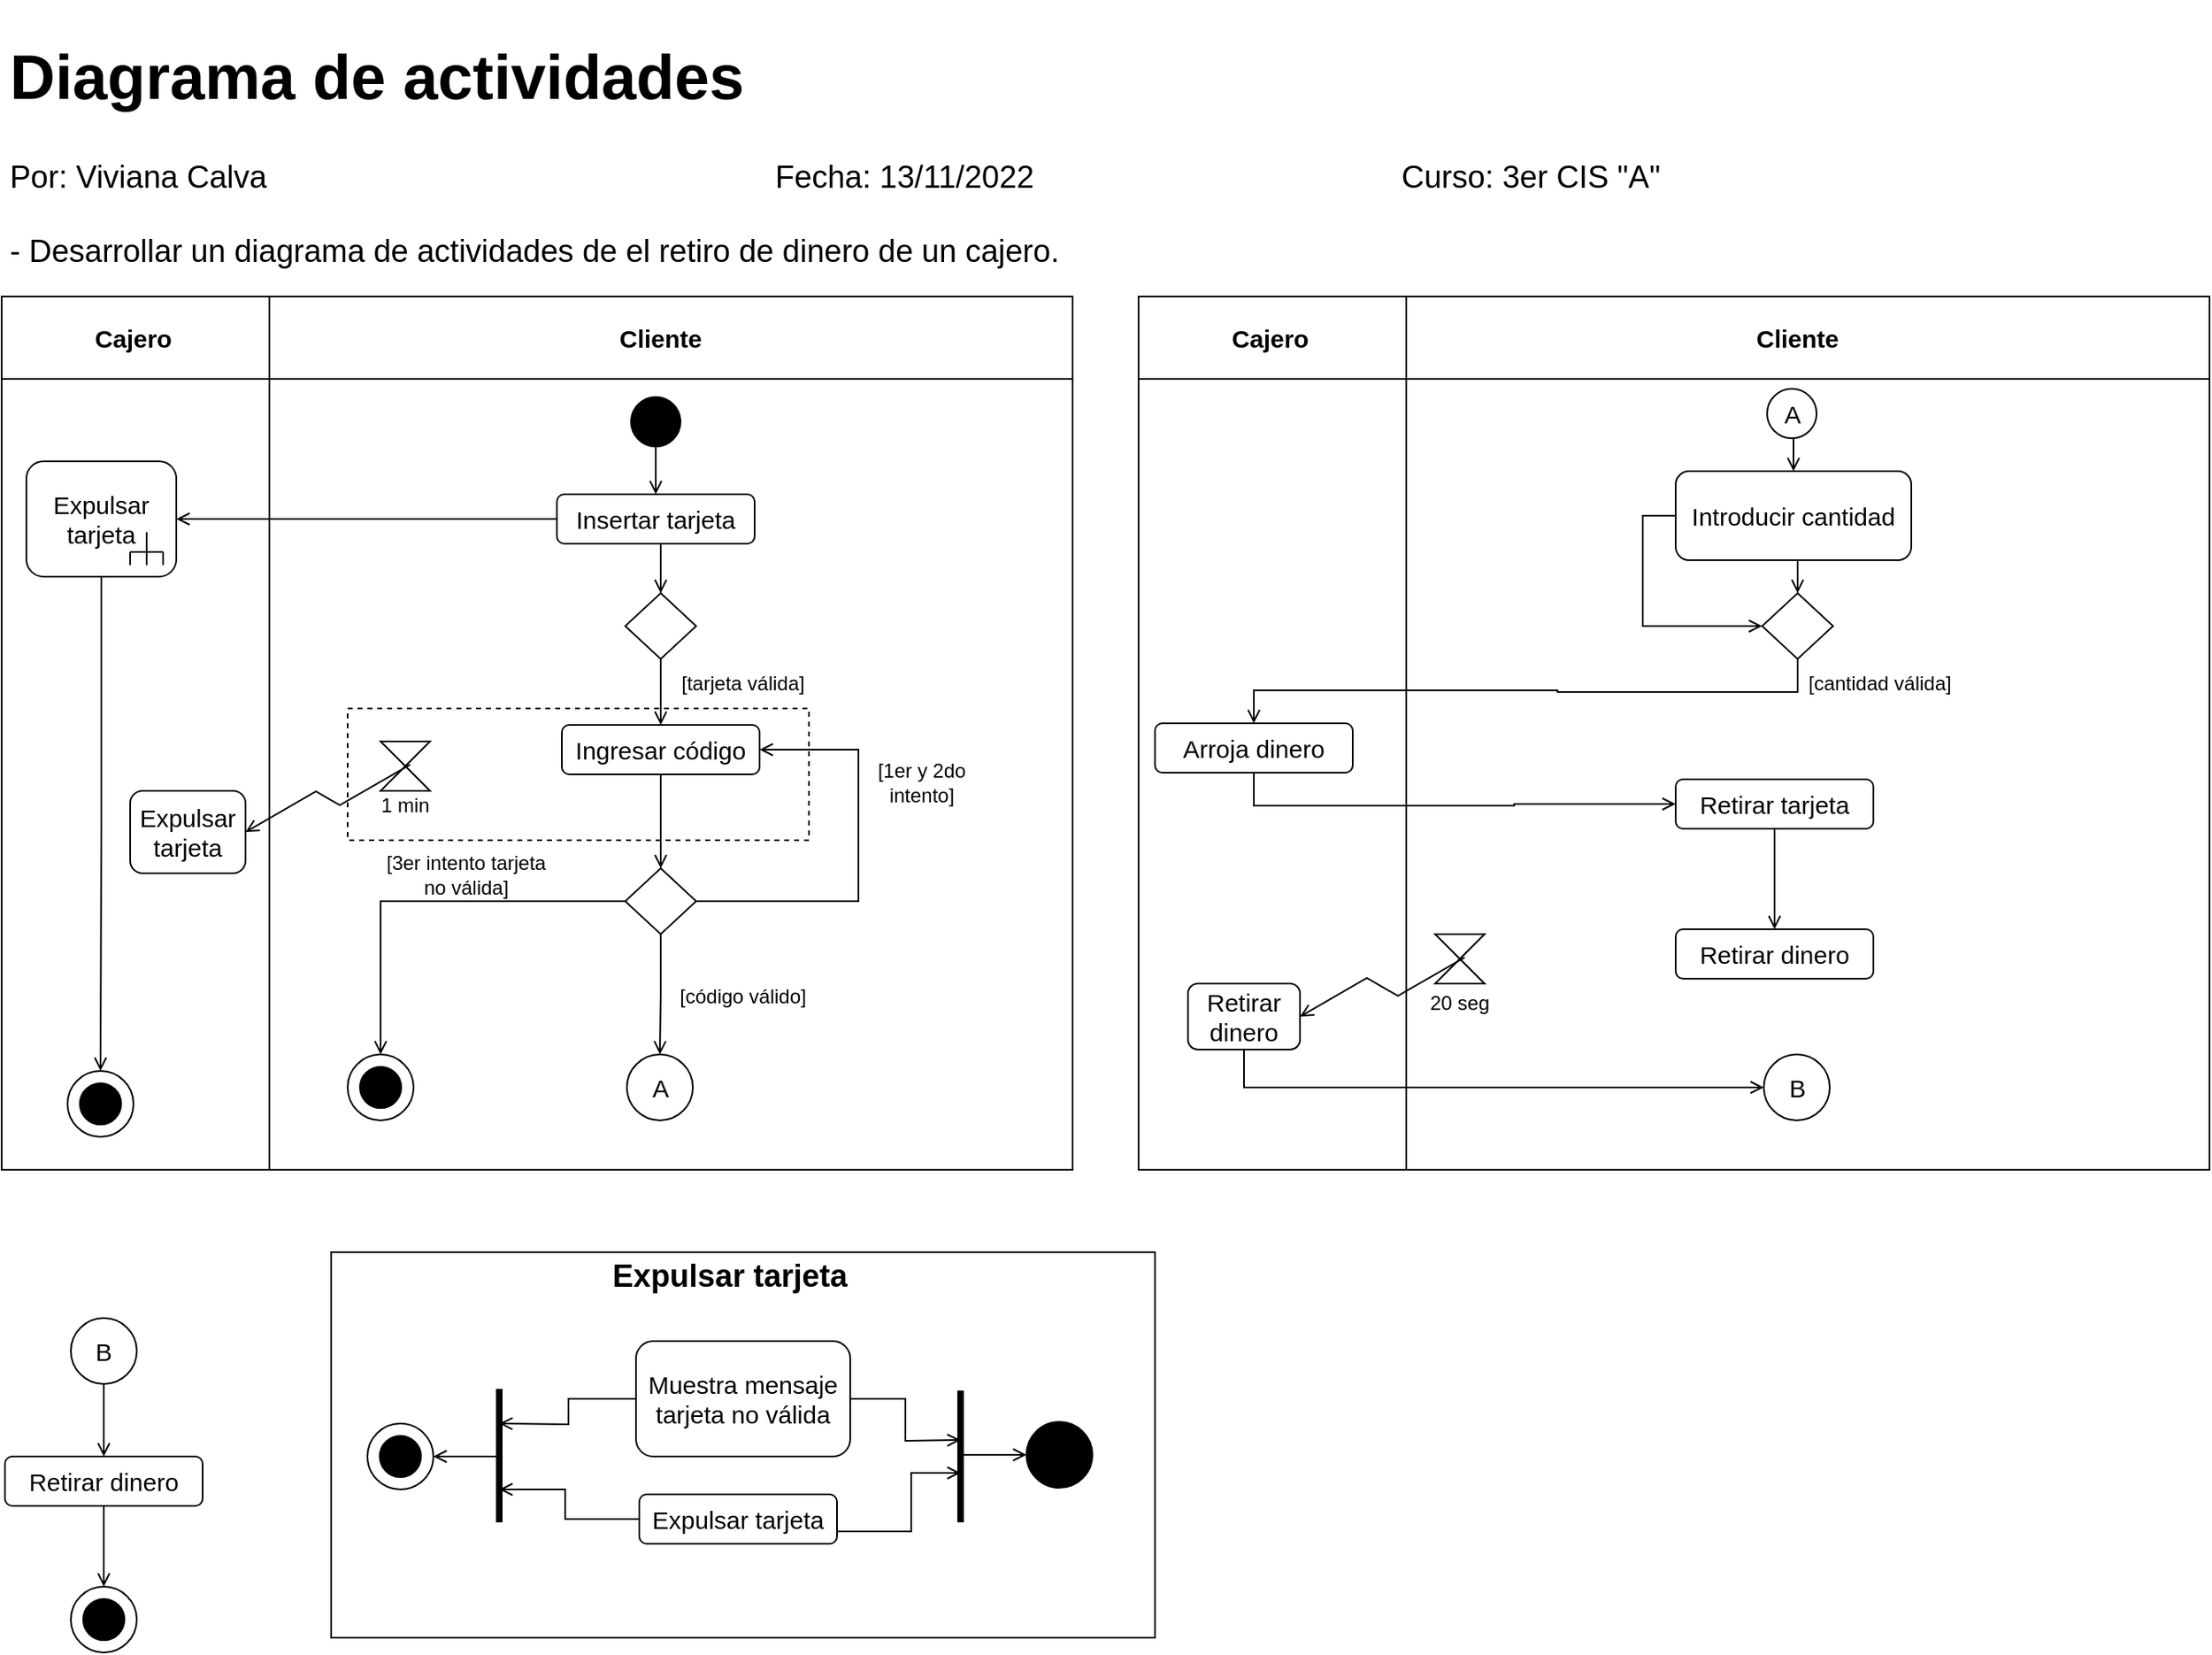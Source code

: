 <mxfile version="20.5.3" type="device"><diagram id="ZjhxJsYfaC6w-3zy0Nwu" name="Página-1"><mxGraphModel dx="1426" dy="771" grid="1" gridSize="10" guides="1" tooltips="1" connect="1" arrows="1" fold="1" page="1" pageScale="1" pageWidth="827" pageHeight="1169" math="0" shadow="0"><root><mxCell id="0"/><mxCell id="1" parent="0"/><mxCell id="sxu5IOwyB_eWHNxrXeYi-167" value="" style="rounded=0;whiteSpace=wrap;html=1;fillStyle=auto;fontSize=12;fillColor=none;" vertex="1" parent="1"><mxGeometry x="410" y="760" width="500" height="234" as="geometry"/></mxCell><mxCell id="sxu5IOwyB_eWHNxrXeYi-146" value="" style="rounded=0;whiteSpace=wrap;html=1;fillStyle=auto;fontSize=12;fillColor=none;dashed=1;" vertex="1" parent="1"><mxGeometry x="920" y="539" width="550" height="151" as="geometry"/></mxCell><mxCell id="sxu5IOwyB_eWHNxrXeYi-10" value="" style="group" vertex="1" connectable="0" parent="1"><mxGeometry x="210" y="180" width="650" height="530" as="geometry"/></mxCell><mxCell id="sxu5IOwyB_eWHNxrXeYi-3" value="" style="rounded=0;whiteSpace=wrap;html=1;fontSize=15;" vertex="1" parent="sxu5IOwyB_eWHNxrXeYi-10"><mxGeometry width="650" height="530" as="geometry"/></mxCell><mxCell id="sxu5IOwyB_eWHNxrXeYi-6" value="" style="rounded=0;whiteSpace=wrap;html=1;fontSize=15;" vertex="1" parent="sxu5IOwyB_eWHNxrXeYi-10"><mxGeometry width="650" height="50" as="geometry"/></mxCell><mxCell id="sxu5IOwyB_eWHNxrXeYi-7" value="Cajero" style="text;html=1;strokeColor=none;fillColor=none;align=center;verticalAlign=middle;whiteSpace=wrap;rounded=0;fontStyle=1;fontSize=15;" vertex="1" parent="sxu5IOwyB_eWHNxrXeYi-10"><mxGeometry x="50" y="10" width="60" height="30" as="geometry"/></mxCell><mxCell id="sxu5IOwyB_eWHNxrXeYi-8" value="Cliente" style="text;html=1;strokeColor=none;fillColor=none;align=center;verticalAlign=middle;whiteSpace=wrap;rounded=0;fontStyle=1;fontSize=15;" vertex="1" parent="sxu5IOwyB_eWHNxrXeYi-10"><mxGeometry x="370" y="10" width="60" height="30" as="geometry"/></mxCell><mxCell id="sxu5IOwyB_eWHNxrXeYi-9" value="" style="endArrow=none;html=1;rounded=0;fontSize=15;entryX=0.25;entryY=0;entryDx=0;entryDy=0;exitX=0.25;exitY=1;exitDx=0;exitDy=0;" edge="1" parent="sxu5IOwyB_eWHNxrXeYi-10" source="sxu5IOwyB_eWHNxrXeYi-3" target="sxu5IOwyB_eWHNxrXeYi-6"><mxGeometry width="50" height="50" relative="1" as="geometry"><mxPoint x="160" y="280" as="sourcePoint"/><mxPoint x="210" y="230" as="targetPoint"/></mxGeometry></mxCell><mxCell id="sxu5IOwyB_eWHNxrXeYi-20" style="edgeStyle=orthogonalEdgeStyle;rounded=0;orthogonalLoop=1;jettySize=auto;html=1;exitX=0.5;exitY=1;exitDx=0;exitDy=0;fontSize=15;endArrow=open;endFill=0;" edge="1" parent="sxu5IOwyB_eWHNxrXeYi-10" source="sxu5IOwyB_eWHNxrXeYi-11" target="sxu5IOwyB_eWHNxrXeYi-14"><mxGeometry relative="1" as="geometry"/></mxCell><mxCell id="sxu5IOwyB_eWHNxrXeYi-11" value="" style="ellipse;whiteSpace=wrap;html=1;aspect=fixed;fontSize=15;fillStyle=solid;fillColor=#000000;" vertex="1" parent="sxu5IOwyB_eWHNxrXeYi-10"><mxGeometry x="382" y="61" width="30" height="30" as="geometry"/></mxCell><mxCell id="sxu5IOwyB_eWHNxrXeYi-24" style="edgeStyle=orthogonalEdgeStyle;rounded=0;orthogonalLoop=1;jettySize=auto;html=1;exitX=0.5;exitY=1;exitDx=0;exitDy=0;fontSize=15;endArrow=open;endFill=0;" edge="1" parent="sxu5IOwyB_eWHNxrXeYi-10" source="sxu5IOwyB_eWHNxrXeYi-13" target="sxu5IOwyB_eWHNxrXeYi-15"><mxGeometry relative="1" as="geometry"/></mxCell><mxCell id="sxu5IOwyB_eWHNxrXeYi-13" value="" style="rhombus;whiteSpace=wrap;html=1;fillStyle=solid;fontSize=15;fillColor=none;" vertex="1" parent="sxu5IOwyB_eWHNxrXeYi-10"><mxGeometry x="378.5" y="180" width="43" height="40" as="geometry"/></mxCell><mxCell id="sxu5IOwyB_eWHNxrXeYi-23" style="edgeStyle=orthogonalEdgeStyle;rounded=0;orthogonalLoop=1;jettySize=auto;html=1;exitX=0.5;exitY=1;exitDx=0;exitDy=0;entryX=0.5;entryY=0;entryDx=0;entryDy=0;fontSize=15;endArrow=open;endFill=0;" edge="1" parent="sxu5IOwyB_eWHNxrXeYi-10" source="sxu5IOwyB_eWHNxrXeYi-14" target="sxu5IOwyB_eWHNxrXeYi-13"><mxGeometry relative="1" as="geometry"/></mxCell><mxCell id="sxu5IOwyB_eWHNxrXeYi-47" style="edgeStyle=orthogonalEdgeStyle;rounded=0;orthogonalLoop=1;jettySize=auto;html=1;entryX=1;entryY=0.5;entryDx=0;entryDy=0;fontSize=15;endArrow=open;endFill=0;" edge="1" parent="sxu5IOwyB_eWHNxrXeYi-10" source="sxu5IOwyB_eWHNxrXeYi-14" target="sxu5IOwyB_eWHNxrXeYi-18"><mxGeometry relative="1" as="geometry"/></mxCell><mxCell id="sxu5IOwyB_eWHNxrXeYi-14" value="Insertar tarjeta" style="rounded=1;whiteSpace=wrap;html=1;fillStyle=solid;fontSize=15;fillColor=none;" vertex="1" parent="sxu5IOwyB_eWHNxrXeYi-10"><mxGeometry x="337" y="120" width="120" height="30" as="geometry"/></mxCell><mxCell id="sxu5IOwyB_eWHNxrXeYi-25" style="edgeStyle=orthogonalEdgeStyle;rounded=0;orthogonalLoop=1;jettySize=auto;html=1;exitX=0.5;exitY=1;exitDx=0;exitDy=0;fontSize=15;endArrow=open;endFill=0;" edge="1" parent="sxu5IOwyB_eWHNxrXeYi-10" source="sxu5IOwyB_eWHNxrXeYi-15" target="sxu5IOwyB_eWHNxrXeYi-17"><mxGeometry relative="1" as="geometry"/></mxCell><mxCell id="sxu5IOwyB_eWHNxrXeYi-15" value="Ingresar código" style="rounded=1;whiteSpace=wrap;html=1;fillStyle=solid;fontSize=15;fillColor=none;" vertex="1" parent="sxu5IOwyB_eWHNxrXeYi-10"><mxGeometry x="340" y="260" width="120" height="30" as="geometry"/></mxCell><mxCell id="sxu5IOwyB_eWHNxrXeYi-16" value="Expulsar tarjeta" style="rounded=1;whiteSpace=wrap;html=1;fillStyle=solid;fontSize=15;fillColor=none;" vertex="1" parent="sxu5IOwyB_eWHNxrXeYi-10"><mxGeometry x="78" y="300" width="70" height="50" as="geometry"/></mxCell><mxCell id="sxu5IOwyB_eWHNxrXeYi-49" style="edgeStyle=orthogonalEdgeStyle;rounded=0;orthogonalLoop=1;jettySize=auto;html=1;exitX=1;exitY=0.5;exitDx=0;exitDy=0;entryX=1;entryY=0.5;entryDx=0;entryDy=0;fontSize=12;endArrow=open;endFill=0;" edge="1" parent="sxu5IOwyB_eWHNxrXeYi-10" source="sxu5IOwyB_eWHNxrXeYi-17" target="sxu5IOwyB_eWHNxrXeYi-15"><mxGeometry relative="1" as="geometry"><Array as="points"><mxPoint x="520" y="367"/><mxPoint x="520" y="275"/></Array></mxGeometry></mxCell><mxCell id="sxu5IOwyB_eWHNxrXeYi-57" style="edgeStyle=orthogonalEdgeStyle;rounded=0;orthogonalLoop=1;jettySize=auto;html=1;exitX=0;exitY=0.5;exitDx=0;exitDy=0;entryX=0.5;entryY=0;entryDx=0;entryDy=0;fontSize=12;endArrow=open;endFill=0;" edge="1" parent="sxu5IOwyB_eWHNxrXeYi-10" source="sxu5IOwyB_eWHNxrXeYi-17" target="sxu5IOwyB_eWHNxrXeYi-53"><mxGeometry relative="1" as="geometry"/></mxCell><mxCell id="sxu5IOwyB_eWHNxrXeYi-59" style="edgeStyle=orthogonalEdgeStyle;rounded=0;orthogonalLoop=1;jettySize=auto;html=1;exitX=0.5;exitY=1;exitDx=0;exitDy=0;entryX=0.5;entryY=0;entryDx=0;entryDy=0;fontSize=12;endArrow=open;endFill=0;" edge="1" parent="sxu5IOwyB_eWHNxrXeYi-10" source="sxu5IOwyB_eWHNxrXeYi-17" target="sxu5IOwyB_eWHNxrXeYi-58"><mxGeometry relative="1" as="geometry"/></mxCell><mxCell id="sxu5IOwyB_eWHNxrXeYi-17" value="" style="rhombus;whiteSpace=wrap;html=1;fillStyle=solid;fontSize=15;fillColor=none;" vertex="1" parent="sxu5IOwyB_eWHNxrXeYi-10"><mxGeometry x="378.5" y="347" width="43" height="40" as="geometry"/></mxCell><mxCell id="sxu5IOwyB_eWHNxrXeYi-46" style="edgeStyle=orthogonalEdgeStyle;rounded=0;orthogonalLoop=1;jettySize=auto;html=1;entryX=0.5;entryY=0;entryDx=0;entryDy=0;fontSize=15;endArrow=open;endFill=0;" edge="1" parent="sxu5IOwyB_eWHNxrXeYi-10" source="sxu5IOwyB_eWHNxrXeYi-18" target="sxu5IOwyB_eWHNxrXeYi-42"><mxGeometry relative="1" as="geometry"/></mxCell><mxCell id="sxu5IOwyB_eWHNxrXeYi-18" value="Expulsar tarjeta" style="rounded=1;whiteSpace=wrap;html=1;fillStyle=solid;fontSize=15;fillColor=none;" vertex="1" parent="sxu5IOwyB_eWHNxrXeYi-10"><mxGeometry x="15" y="100" width="91" height="70" as="geometry"/></mxCell><mxCell id="sxu5IOwyB_eWHNxrXeYi-41" value="" style="group" vertex="1" connectable="0" parent="sxu5IOwyB_eWHNxrXeYi-10"><mxGeometry x="40" y="470" width="40" height="40" as="geometry"/></mxCell><mxCell id="sxu5IOwyB_eWHNxrXeYi-42" value="" style="ellipse;whiteSpace=wrap;html=1;aspect=fixed;fillStyle=solid;fontSize=15;fillColor=none;" vertex="1" parent="sxu5IOwyB_eWHNxrXeYi-41"><mxGeometry width="40" height="40" as="geometry"/></mxCell><mxCell id="sxu5IOwyB_eWHNxrXeYi-43" value="" style="ellipse;whiteSpace=wrap;html=1;aspect=fixed;fillStyle=solid;fontSize=15;fillColor=#000000;" vertex="1" parent="sxu5IOwyB_eWHNxrXeYi-41"><mxGeometry x="7.5" y="7.5" width="25" height="25" as="geometry"/></mxCell><mxCell id="sxu5IOwyB_eWHNxrXeYi-33" value="" style="group" vertex="1" connectable="0" parent="sxu5IOwyB_eWHNxrXeYi-10"><mxGeometry x="78" y="143" width="20" height="20" as="geometry"/></mxCell><mxCell id="sxu5IOwyB_eWHNxrXeYi-34" value="" style="endArrow=none;html=1;rounded=0;fontSize=15;" edge="1" parent="sxu5IOwyB_eWHNxrXeYi-33"><mxGeometry width="50" height="50" relative="1" as="geometry"><mxPoint x="10" y="20" as="sourcePoint"/><mxPoint x="10" as="targetPoint"/></mxGeometry></mxCell><mxCell id="sxu5IOwyB_eWHNxrXeYi-35" value="" style="endArrow=none;html=1;rounded=0;fontSize=15;" edge="1" parent="sxu5IOwyB_eWHNxrXeYi-33"><mxGeometry width="50" height="50" relative="1" as="geometry"><mxPoint y="12" as="sourcePoint"/><mxPoint x="20" y="12" as="targetPoint"/></mxGeometry></mxCell><mxCell id="sxu5IOwyB_eWHNxrXeYi-36" value="" style="endArrow=none;html=1;rounded=0;fontSize=15;" edge="1" parent="sxu5IOwyB_eWHNxrXeYi-33"><mxGeometry width="50" height="50" relative="1" as="geometry"><mxPoint x="20" y="20" as="sourcePoint"/><mxPoint x="20" y="12" as="targetPoint"/></mxGeometry></mxCell><mxCell id="sxu5IOwyB_eWHNxrXeYi-37" value="" style="endArrow=none;html=1;rounded=0;fontSize=15;" edge="1" parent="sxu5IOwyB_eWHNxrXeYi-33"><mxGeometry width="50" height="50" relative="1" as="geometry"><mxPoint y="20" as="sourcePoint"/><mxPoint y="12" as="targetPoint"/></mxGeometry></mxCell><mxCell id="sxu5IOwyB_eWHNxrXeYi-48" value="[tarjeta válida]" style="text;html=1;strokeColor=none;fillColor=none;align=center;verticalAlign=middle;whiteSpace=wrap;rounded=0;fillStyle=solid;fontSize=12;" vertex="1" parent="sxu5IOwyB_eWHNxrXeYi-10"><mxGeometry x="400" y="220" width="100" height="30" as="geometry"/></mxCell><mxCell id="sxu5IOwyB_eWHNxrXeYi-52" value="" style="group" vertex="1" connectable="0" parent="sxu5IOwyB_eWHNxrXeYi-10"><mxGeometry x="210" y="460" width="40" height="40" as="geometry"/></mxCell><mxCell id="sxu5IOwyB_eWHNxrXeYi-53" value="" style="ellipse;whiteSpace=wrap;html=1;aspect=fixed;fillStyle=solid;fontSize=15;fillColor=none;" vertex="1" parent="sxu5IOwyB_eWHNxrXeYi-52"><mxGeometry width="40" height="40" as="geometry"/></mxCell><mxCell id="sxu5IOwyB_eWHNxrXeYi-54" value="" style="ellipse;whiteSpace=wrap;html=1;aspect=fixed;fillStyle=solid;fontSize=15;fillColor=#000000;movable=0;resizable=0;rotatable=0;deletable=0;editable=0;connectable=0;" vertex="1" parent="sxu5IOwyB_eWHNxrXeYi-52"><mxGeometry x="7.5" y="7.5" width="25" height="25" as="geometry"/></mxCell><mxCell id="sxu5IOwyB_eWHNxrXeYi-58" value="A" style="ellipse;whiteSpace=wrap;html=1;aspect=fixed;fillStyle=solid;fontSize=15;fillColor=none;" vertex="1" parent="sxu5IOwyB_eWHNxrXeYi-10"><mxGeometry x="379.5" y="460" width="40" height="40" as="geometry"/></mxCell><mxCell id="sxu5IOwyB_eWHNxrXeYi-95" value="[código válido]" style="text;html=1;strokeColor=none;fillColor=none;align=center;verticalAlign=middle;whiteSpace=wrap;rounded=0;fillStyle=solid;fontSize=12;" vertex="1" parent="sxu5IOwyB_eWHNxrXeYi-10"><mxGeometry x="400" y="410" width="100" height="30" as="geometry"/></mxCell><mxCell id="sxu5IOwyB_eWHNxrXeYi-96" value="[1er y 2do intento]" style="text;html=1;strokeColor=none;fillColor=none;align=center;verticalAlign=middle;whiteSpace=wrap;rounded=0;fillStyle=solid;fontSize=12;" vertex="1" parent="sxu5IOwyB_eWHNxrXeYi-10"><mxGeometry x="517" y="280" width="83" height="30" as="geometry"/></mxCell><mxCell id="sxu5IOwyB_eWHNxrXeYi-97" value="[3er intento tarjeta no válida]" style="text;html=1;strokeColor=none;fillColor=none;align=center;verticalAlign=middle;whiteSpace=wrap;rounded=0;fillStyle=solid;fontSize=12;" vertex="1" parent="sxu5IOwyB_eWHNxrXeYi-10"><mxGeometry x="232" y="336" width="100" height="30" as="geometry"/></mxCell><mxCell id="sxu5IOwyB_eWHNxrXeYi-98" value="" style="shape=collate;whiteSpace=wrap;html=1;fillStyle=auto;fontSize=12;fillColor=none;" vertex="1" parent="sxu5IOwyB_eWHNxrXeYi-10"><mxGeometry x="230" y="270" width="30" height="30" as="geometry"/></mxCell><mxCell id="sxu5IOwyB_eWHNxrXeYi-99" value="1 min" style="text;html=1;strokeColor=none;fillColor=none;align=center;verticalAlign=middle;whiteSpace=wrap;rounded=0;fillStyle=auto;fontSize=12;" vertex="1" parent="sxu5IOwyB_eWHNxrXeYi-10"><mxGeometry x="215" y="294" width="60" height="30" as="geometry"/></mxCell><mxCell id="sxu5IOwyB_eWHNxrXeYi-101" value="" style="edgeStyle=isometricEdgeStyle;endArrow=none;html=1;rounded=0;fontSize=12;entryX=0.6;entryY=0.467;entryDx=0;entryDy=0;entryPerimeter=0;exitX=1;exitY=0.5;exitDx=0;exitDy=0;startArrow=open;startFill=0;" edge="1" parent="sxu5IOwyB_eWHNxrXeYi-10" source="sxu5IOwyB_eWHNxrXeYi-16" target="sxu5IOwyB_eWHNxrXeYi-98"><mxGeometry width="50" height="100" relative="1" as="geometry"><mxPoint x="154.2" y="336" as="sourcePoint"/><mxPoint x="204.2" y="236" as="targetPoint"/></mxGeometry></mxCell><mxCell id="sxu5IOwyB_eWHNxrXeYi-104" value="" style="rounded=0;whiteSpace=wrap;html=1;fillStyle=auto;fontSize=12;fillColor=none;dashed=1;" vertex="1" parent="sxu5IOwyB_eWHNxrXeYi-10"><mxGeometry x="210" y="250" width="280" height="80" as="geometry"/></mxCell><mxCell id="sxu5IOwyB_eWHNxrXeYi-40" value="" style="group" vertex="1" connectable="0" parent="1"><mxGeometry x="432" y="864" width="40" height="40" as="geometry"/></mxCell><mxCell id="sxu5IOwyB_eWHNxrXeYi-38" value="" style="ellipse;whiteSpace=wrap;html=1;aspect=fixed;fillStyle=solid;fontSize=15;fillColor=none;" vertex="1" parent="sxu5IOwyB_eWHNxrXeYi-40"><mxGeometry width="40" height="40" as="geometry"/></mxCell><mxCell id="sxu5IOwyB_eWHNxrXeYi-39" value="" style="ellipse;whiteSpace=wrap;html=1;aspect=fixed;fillStyle=solid;fontSize=15;fillColor=#000000;movable=0;resizable=0;rotatable=0;deletable=0;editable=0;connectable=0;" vertex="1" parent="sxu5IOwyB_eWHNxrXeYi-40"><mxGeometry x="7.5" y="7.5" width="25" height="25" as="geometry"/></mxCell><mxCell id="sxu5IOwyB_eWHNxrXeYi-106" value="" style="rounded=0;whiteSpace=wrap;html=1;fontSize=15;" vertex="1" parent="1"><mxGeometry x="900" y="180" width="650" height="530" as="geometry"/></mxCell><mxCell id="sxu5IOwyB_eWHNxrXeYi-107" value="" style="rounded=0;whiteSpace=wrap;html=1;fontSize=15;" vertex="1" parent="1"><mxGeometry x="900" y="180" width="650" height="50" as="geometry"/></mxCell><mxCell id="sxu5IOwyB_eWHNxrXeYi-108" value="Cajero" style="text;html=1;strokeColor=none;fillColor=none;align=center;verticalAlign=middle;whiteSpace=wrap;rounded=0;fontStyle=1;fontSize=15;" vertex="1" parent="1"><mxGeometry x="950" y="190" width="60" height="30" as="geometry"/></mxCell><mxCell id="sxu5IOwyB_eWHNxrXeYi-109" value="Cliente" style="text;html=1;strokeColor=none;fillColor=none;align=center;verticalAlign=middle;whiteSpace=wrap;rounded=0;fontStyle=1;fontSize=15;" vertex="1" parent="1"><mxGeometry x="1270" y="190" width="60" height="30" as="geometry"/></mxCell><mxCell id="sxu5IOwyB_eWHNxrXeYi-110" value="" style="endArrow=none;html=1;rounded=0;fontSize=15;entryX=0.25;entryY=0;entryDx=0;entryDy=0;exitX=0.25;exitY=1;exitDx=0;exitDy=0;" edge="1" parent="1" source="sxu5IOwyB_eWHNxrXeYi-106" target="sxu5IOwyB_eWHNxrXeYi-107"><mxGeometry width="50" height="50" relative="1" as="geometry"><mxPoint x="1060" y="460" as="sourcePoint"/><mxPoint x="1110" y="410" as="targetPoint"/></mxGeometry></mxCell><mxCell id="sxu5IOwyB_eWHNxrXeYi-113" style="edgeStyle=orthogonalEdgeStyle;rounded=0;orthogonalLoop=1;jettySize=auto;html=1;exitX=0.5;exitY=1;exitDx=0;exitDy=0;fontSize=15;endArrow=open;endFill=0;" edge="1" parent="1" source="sxu5IOwyB_eWHNxrXeYi-114" target="sxu5IOwyB_eWHNxrXeYi-119"><mxGeometry relative="1" as="geometry"/></mxCell><mxCell id="sxu5IOwyB_eWHNxrXeYi-114" value="" style="rhombus;whiteSpace=wrap;html=1;fillStyle=solid;fontSize=15;fillColor=none;" vertex="1" parent="1"><mxGeometry x="1278.5" y="360" width="43" height="40" as="geometry"/></mxCell><mxCell id="sxu5IOwyB_eWHNxrXeYi-115" style="edgeStyle=orthogonalEdgeStyle;rounded=0;orthogonalLoop=1;jettySize=auto;html=1;exitX=0.5;exitY=1;exitDx=0;exitDy=0;entryX=0.5;entryY=0;entryDx=0;entryDy=0;fontSize=15;endArrow=open;endFill=0;" edge="1" parent="1" source="sxu5IOwyB_eWHNxrXeYi-117" target="sxu5IOwyB_eWHNxrXeYi-114"><mxGeometry relative="1" as="geometry"/></mxCell><mxCell id="sxu5IOwyB_eWHNxrXeYi-149" style="edgeStyle=orthogonalEdgeStyle;rounded=0;orthogonalLoop=1;jettySize=auto;html=1;exitX=0;exitY=0.5;exitDx=0;exitDy=0;entryX=0;entryY=0.5;entryDx=0;entryDy=0;fontSize=12;startArrow=none;startFill=0;endArrow=open;endFill=0;" edge="1" parent="1" source="sxu5IOwyB_eWHNxrXeYi-117" target="sxu5IOwyB_eWHNxrXeYi-114"><mxGeometry relative="1" as="geometry"/></mxCell><mxCell id="sxu5IOwyB_eWHNxrXeYi-117" value="Introducir cantidad" style="rounded=1;whiteSpace=wrap;html=1;fillStyle=solid;fontSize=15;fillColor=none;" vertex="1" parent="1"><mxGeometry x="1226" y="286" width="143" height="54" as="geometry"/></mxCell><mxCell id="sxu5IOwyB_eWHNxrXeYi-151" style="edgeStyle=orthogonalEdgeStyle;rounded=0;orthogonalLoop=1;jettySize=auto;html=1;exitX=0.5;exitY=1;exitDx=0;exitDy=0;entryX=0;entryY=0.5;entryDx=0;entryDy=0;fontSize=12;startArrow=none;startFill=0;endArrow=open;endFill=0;" edge="1" parent="1" source="sxu5IOwyB_eWHNxrXeYi-119" target="sxu5IOwyB_eWHNxrXeYi-150"><mxGeometry relative="1" as="geometry"/></mxCell><mxCell id="sxu5IOwyB_eWHNxrXeYi-119" value="Arroja dinero" style="rounded=1;whiteSpace=wrap;html=1;fillStyle=solid;fontSize=15;fillColor=none;" vertex="1" parent="1"><mxGeometry x="910" y="439" width="120" height="30" as="geometry"/></mxCell><mxCell id="sxu5IOwyB_eWHNxrXeYi-154" style="edgeStyle=orthogonalEdgeStyle;rounded=0;orthogonalLoop=1;jettySize=auto;html=1;exitX=0.5;exitY=1;exitDx=0;exitDy=0;entryX=0;entryY=0.5;entryDx=0;entryDy=0;fontSize=12;startArrow=none;startFill=0;endArrow=open;endFill=0;" edge="1" parent="1" source="sxu5IOwyB_eWHNxrXeYi-120" target="sxu5IOwyB_eWHNxrXeYi-139"><mxGeometry relative="1" as="geometry"/></mxCell><mxCell id="sxu5IOwyB_eWHNxrXeYi-120" value="Retirar dinero" style="rounded=1;whiteSpace=wrap;html=1;fillStyle=solid;fontSize=15;fillColor=none;" vertex="1" parent="1"><mxGeometry x="930" y="597" width="68" height="40" as="geometry"/></mxCell><mxCell id="sxu5IOwyB_eWHNxrXeYi-135" value="[cantidad válida]" style="text;html=1;strokeColor=none;fillColor=none;align=center;verticalAlign=middle;whiteSpace=wrap;rounded=0;fillStyle=solid;fontSize=12;" vertex="1" parent="1"><mxGeometry x="1300" y="400" width="100" height="30" as="geometry"/></mxCell><mxCell id="sxu5IOwyB_eWHNxrXeYi-139" value="B" style="ellipse;whiteSpace=wrap;html=1;aspect=fixed;fillStyle=solid;fontSize=15;fillColor=none;" vertex="1" parent="1"><mxGeometry x="1279.5" y="640" width="40" height="40" as="geometry"/></mxCell><mxCell id="sxu5IOwyB_eWHNxrXeYi-143" value="" style="shape=collate;whiteSpace=wrap;html=1;fillStyle=auto;fontSize=12;fillColor=none;" vertex="1" parent="1"><mxGeometry x="1080" y="567" width="30" height="30" as="geometry"/></mxCell><mxCell id="sxu5IOwyB_eWHNxrXeYi-144" value="20 seg" style="text;html=1;strokeColor=none;fillColor=none;align=center;verticalAlign=middle;whiteSpace=wrap;rounded=0;fillStyle=auto;fontSize=12;" vertex="1" parent="1"><mxGeometry x="1065" y="594" width="60" height="30" as="geometry"/></mxCell><mxCell id="sxu5IOwyB_eWHNxrXeYi-145" value="" style="edgeStyle=isometricEdgeStyle;endArrow=none;html=1;rounded=0;fontSize=12;entryX=0.6;entryY=0.467;entryDx=0;entryDy=0;entryPerimeter=0;exitX=1;exitY=0.5;exitDx=0;exitDy=0;startArrow=open;startFill=0;" edge="1" parent="1" source="sxu5IOwyB_eWHNxrXeYi-120" target="sxu5IOwyB_eWHNxrXeYi-143"><mxGeometry width="50" height="100" relative="1" as="geometry"><mxPoint x="1004.2" y="633" as="sourcePoint"/><mxPoint x="1054.2" y="533" as="targetPoint"/></mxGeometry></mxCell><mxCell id="sxu5IOwyB_eWHNxrXeYi-148" style="edgeStyle=orthogonalEdgeStyle;rounded=0;orthogonalLoop=1;jettySize=auto;html=1;exitX=0.5;exitY=1;exitDx=0;exitDy=0;entryX=0.5;entryY=0;entryDx=0;entryDy=0;fontSize=12;startArrow=none;startFill=0;endArrow=open;endFill=0;" edge="1" parent="1" source="sxu5IOwyB_eWHNxrXeYi-147" target="sxu5IOwyB_eWHNxrXeYi-117"><mxGeometry relative="1" as="geometry"/></mxCell><mxCell id="sxu5IOwyB_eWHNxrXeYi-147" value="A" style="ellipse;whiteSpace=wrap;html=1;aspect=fixed;fillStyle=solid;fontSize=15;fillColor=none;" vertex="1" parent="1"><mxGeometry x="1281.5" y="236" width="30" height="30" as="geometry"/></mxCell><mxCell id="sxu5IOwyB_eWHNxrXeYi-153" style="edgeStyle=orthogonalEdgeStyle;rounded=0;orthogonalLoop=1;jettySize=auto;html=1;exitX=0.5;exitY=1;exitDx=0;exitDy=0;entryX=0.5;entryY=0;entryDx=0;entryDy=0;fontSize=12;startArrow=none;startFill=0;endArrow=open;endFill=0;" edge="1" parent="1" source="sxu5IOwyB_eWHNxrXeYi-150" target="sxu5IOwyB_eWHNxrXeYi-152"><mxGeometry relative="1" as="geometry"/></mxCell><mxCell id="sxu5IOwyB_eWHNxrXeYi-150" value="Retirar tarjeta" style="rounded=1;whiteSpace=wrap;html=1;fillStyle=solid;fontSize=15;fillColor=none;" vertex="1" parent="1"><mxGeometry x="1226" y="473" width="120" height="30" as="geometry"/></mxCell><mxCell id="sxu5IOwyB_eWHNxrXeYi-152" value="Retirar dinero" style="rounded=1;whiteSpace=wrap;html=1;fillStyle=solid;fontSize=15;fillColor=none;" vertex="1" parent="1"><mxGeometry x="1226" y="564" width="120" height="30" as="geometry"/></mxCell><mxCell id="sxu5IOwyB_eWHNxrXeYi-164" style="edgeStyle=orthogonalEdgeStyle;rounded=0;orthogonalLoop=1;jettySize=auto;html=1;exitX=0.5;exitY=1;exitDx=0;exitDy=0;entryX=0.5;entryY=0;entryDx=0;entryDy=0;fontSize=12;startArrow=none;startFill=0;endArrow=open;endFill=0;" edge="1" parent="1" source="sxu5IOwyB_eWHNxrXeYi-156" target="sxu5IOwyB_eWHNxrXeYi-163"><mxGeometry relative="1" as="geometry"/></mxCell><mxCell id="sxu5IOwyB_eWHNxrXeYi-156" value="B" style="ellipse;whiteSpace=wrap;html=1;aspect=fixed;fillStyle=solid;fontSize=15;fillColor=none;" vertex="1" parent="1"><mxGeometry x="252" y="800" width="40" height="40" as="geometry"/></mxCell><mxCell id="sxu5IOwyB_eWHNxrXeYi-162" value="" style="group" vertex="1" connectable="0" parent="1"><mxGeometry x="252" y="963" width="40" height="40" as="geometry"/></mxCell><mxCell id="sxu5IOwyB_eWHNxrXeYi-157" value="" style="group" vertex="1" connectable="0" parent="sxu5IOwyB_eWHNxrXeYi-162"><mxGeometry width="40" height="40" as="geometry"/></mxCell><mxCell id="sxu5IOwyB_eWHNxrXeYi-159" value="" style="ellipse;whiteSpace=wrap;html=1;aspect=fixed;fillStyle=solid;fontSize=15;fillColor=#000000;movable=0;resizable=0;rotatable=0;deletable=0;editable=0;connectable=0;" vertex="1" parent="sxu5IOwyB_eWHNxrXeYi-157"><mxGeometry x="7.5" y="7.5" width="25" height="25" as="geometry"/></mxCell><mxCell id="sxu5IOwyB_eWHNxrXeYi-158" value="" style="ellipse;whiteSpace=wrap;html=1;aspect=fixed;fillStyle=solid;fontSize=15;fillColor=none;" vertex="1" parent="sxu5IOwyB_eWHNxrXeYi-162"><mxGeometry width="40" height="40" as="geometry"/></mxCell><mxCell id="sxu5IOwyB_eWHNxrXeYi-165" style="edgeStyle=orthogonalEdgeStyle;rounded=0;orthogonalLoop=1;jettySize=auto;html=1;exitX=0.5;exitY=1;exitDx=0;exitDy=0;entryX=0.5;entryY=0;entryDx=0;entryDy=0;fontSize=12;startArrow=none;startFill=0;endArrow=open;endFill=0;" edge="1" parent="1" source="sxu5IOwyB_eWHNxrXeYi-163" target="sxu5IOwyB_eWHNxrXeYi-158"><mxGeometry relative="1" as="geometry"/></mxCell><mxCell id="sxu5IOwyB_eWHNxrXeYi-163" value="Retirar dinero" style="rounded=1;whiteSpace=wrap;html=1;fillStyle=solid;fontSize=15;fillColor=none;" vertex="1" parent="1"><mxGeometry x="212" y="884" width="120" height="30" as="geometry"/></mxCell><mxCell id="sxu5IOwyB_eWHNxrXeYi-188" style="edgeStyle=orthogonalEdgeStyle;rounded=0;orthogonalLoop=1;jettySize=auto;html=1;exitX=0;exitY=0.5;exitDx=0;exitDy=0;strokeWidth=1;fontSize=19;startArrow=open;startFill=0;endArrow=none;endFill=0;" edge="1" parent="1" source="sxu5IOwyB_eWHNxrXeYi-166"><mxGeometry relative="1" as="geometry"><mxPoint x="792" y="883" as="targetPoint"/></mxGeometry></mxCell><mxCell id="sxu5IOwyB_eWHNxrXeYi-166" value="" style="ellipse;whiteSpace=wrap;html=1;aspect=fixed;fillStyle=solid;fontSize=15;fillColor=#000000;" vertex="1" parent="1"><mxGeometry x="832" y="863" width="40" height="40" as="geometry"/></mxCell><mxCell id="sxu5IOwyB_eWHNxrXeYi-176" style="edgeStyle=orthogonalEdgeStyle;rounded=0;orthogonalLoop=1;jettySize=auto;html=1;exitX=0;exitY=0.5;exitDx=0;exitDy=0;strokeWidth=1;fontSize=19;startArrow=none;startFill=0;endArrow=open;endFill=0;" edge="1" parent="1" source="sxu5IOwyB_eWHNxrXeYi-168"><mxGeometry relative="1" as="geometry"><mxPoint x="512" y="864" as="targetPoint"/></mxGeometry></mxCell><mxCell id="sxu5IOwyB_eWHNxrXeYi-184" style="edgeStyle=orthogonalEdgeStyle;rounded=0;orthogonalLoop=1;jettySize=auto;html=1;exitX=1;exitY=0.5;exitDx=0;exitDy=0;strokeWidth=1;fontSize=19;startArrow=none;startFill=0;endArrow=open;endFill=0;" edge="1" parent="1" source="sxu5IOwyB_eWHNxrXeYi-168"><mxGeometry relative="1" as="geometry"><mxPoint x="792" y="874" as="targetPoint"/></mxGeometry></mxCell><mxCell id="sxu5IOwyB_eWHNxrXeYi-168" value="Muestra mensaje tarjeta no válida" style="rounded=1;whiteSpace=wrap;html=1;fillStyle=solid;fontSize=15;fillColor=none;" vertex="1" parent="1"><mxGeometry x="595" y="814" width="130" height="70" as="geometry"/></mxCell><mxCell id="sxu5IOwyB_eWHNxrXeYi-185" style="edgeStyle=orthogonalEdgeStyle;rounded=0;orthogonalLoop=1;jettySize=auto;html=1;exitX=1;exitY=0.75;exitDx=0;exitDy=0;strokeWidth=1;fontSize=19;startArrow=none;startFill=0;endArrow=open;endFill=0;" edge="1" parent="1" source="sxu5IOwyB_eWHNxrXeYi-169"><mxGeometry relative="1" as="geometry"><mxPoint x="792" y="894" as="targetPoint"/><Array as="points"><mxPoint x="762" y="930"/><mxPoint x="762" y="894"/></Array></mxGeometry></mxCell><mxCell id="sxu5IOwyB_eWHNxrXeYi-169" value="Expulsar tarjeta" style="rounded=1;whiteSpace=wrap;html=1;fillStyle=solid;fontSize=15;fillColor=none;" vertex="1" parent="1"><mxGeometry x="597" y="907" width="120" height="30" as="geometry"/></mxCell><mxCell id="sxu5IOwyB_eWHNxrXeYi-170" value="" style="endArrow=none;html=1;rounded=0;fontSize=12;strokeWidth=4;" edge="1" parent="1"><mxGeometry width="50" height="50" relative="1" as="geometry"><mxPoint x="512" y="843" as="sourcePoint"/><mxPoint x="512" y="924" as="targetPoint"/></mxGeometry></mxCell><mxCell id="sxu5IOwyB_eWHNxrXeYi-171" value="Expulsar tarjeta" style="text;html=1;strokeColor=none;fillColor=none;align=center;verticalAlign=middle;whiteSpace=wrap;rounded=0;fillStyle=auto;fontSize=19;fontStyle=1" vertex="1" parent="1"><mxGeometry x="572" y="760" width="160" height="30" as="geometry"/></mxCell><mxCell id="sxu5IOwyB_eWHNxrXeYi-172" value="" style="endArrow=none;html=1;rounded=0;fontSize=12;strokeWidth=4;" edge="1" parent="1"><mxGeometry width="50" height="50" relative="1" as="geometry"><mxPoint x="792" y="844" as="sourcePoint"/><mxPoint x="792" y="924" as="targetPoint"/></mxGeometry></mxCell><mxCell id="sxu5IOwyB_eWHNxrXeYi-177" style="edgeStyle=orthogonalEdgeStyle;rounded=0;orthogonalLoop=1;jettySize=auto;html=1;exitX=0;exitY=0.5;exitDx=0;exitDy=0;strokeWidth=1;fontSize=19;startArrow=none;startFill=0;endArrow=open;endFill=0;" edge="1" parent="1" source="sxu5IOwyB_eWHNxrXeYi-169"><mxGeometry relative="1" as="geometry"><mxPoint x="605" y="875" as="sourcePoint"/><mxPoint x="512" y="904" as="targetPoint"/><Array as="points"><mxPoint x="552" y="922"/><mxPoint x="552" y="904"/></Array></mxGeometry></mxCell><mxCell id="sxu5IOwyB_eWHNxrXeYi-179" style="edgeStyle=orthogonalEdgeStyle;rounded=0;orthogonalLoop=1;jettySize=auto;html=1;exitX=1;exitY=0.5;exitDx=0;exitDy=0;strokeWidth=1;fontSize=19;startArrow=open;startFill=0;endArrow=none;endFill=0;" edge="1" parent="1" source="sxu5IOwyB_eWHNxrXeYi-38"><mxGeometry relative="1" as="geometry"><mxPoint x="512" y="884" as="targetPoint"/></mxGeometry></mxCell><mxCell id="sxu5IOwyB_eWHNxrXeYi-189" value="&lt;h1&gt;Diagrama de actividades&lt;/h1&gt;&lt;p&gt;Por: Viviana Calva&lt;span style=&quot;white-space: pre;&quot;&gt;&#9;&lt;/span&gt;&lt;span style=&quot;white-space: pre;&quot;&gt;&#9;&lt;/span&gt;&lt;span style=&quot;white-space: pre;&quot;&gt;&#9;&lt;span style=&quot;white-space: pre;&quot;&gt;&#9;&lt;/span&gt;&lt;span style=&quot;white-space: pre;&quot;&gt;&#9;&lt;/span&gt;&lt;span style=&quot;white-space: pre;&quot;&gt;&#9;&lt;/span&gt;&lt;span style=&quot;white-space: pre;&quot;&gt;&#9;&lt;/span&gt;&lt;span style=&quot;white-space: pre;&quot;&gt;&#9;&lt;/span&gt;&lt;/span&gt;Fecha: 13/11/2022&lt;span style=&quot;white-space: pre;&quot;&gt;&#9;&lt;/span&gt;&lt;span style=&quot;white-space: pre;&quot;&gt;&#9;&lt;/span&gt;&lt;span style=&quot;white-space: pre;&quot;&gt;&#9;&lt;/span&gt;&lt;span style=&quot;white-space: pre;&quot;&gt;&#9;&lt;/span&gt;&lt;span style=&quot;white-space: pre;&quot;&gt;&#9;&lt;/span&gt;&lt;span style=&quot;white-space: pre;&quot;&gt;&#9;&lt;/span&gt;Curso: 3er CIS &quot;A&quot;&lt;br&gt;&lt;br&gt;- Desarrollar un diagrama de actividades de el retiro de dinero de un cajero.&lt;/p&gt;" style="text;html=1;strokeColor=none;fillColor=none;spacing=5;spacingTop=-20;whiteSpace=wrap;overflow=hidden;rounded=0;fillStyle=auto;fontSize=19;" vertex="1" parent="1"><mxGeometry x="210" y="10" width="1340" height="160" as="geometry"/></mxCell></root></mxGraphModel></diagram></mxfile>
